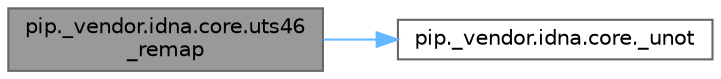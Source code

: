 digraph "pip._vendor.idna.core.uts46_remap"
{
 // LATEX_PDF_SIZE
  bgcolor="transparent";
  edge [fontname=Helvetica,fontsize=10,labelfontname=Helvetica,labelfontsize=10];
  node [fontname=Helvetica,fontsize=10,shape=box,height=0.2,width=0.4];
  rankdir="LR";
  Node1 [id="Node000001",label="pip._vendor.idna.core.uts46\l_remap",height=0.2,width=0.4,color="gray40", fillcolor="grey60", style="filled", fontcolor="black",tooltip=" "];
  Node1 -> Node2 [id="edge1_Node000001_Node000002",color="steelblue1",style="solid",tooltip=" "];
  Node2 [id="Node000002",label="pip._vendor.idna.core._unot",height=0.2,width=0.4,color="grey40", fillcolor="white", style="filled",URL="$namespacepip_1_1__vendor_1_1idna_1_1core.html#acf2a7a45064741569c5439028934a094",tooltip=" "];
}
